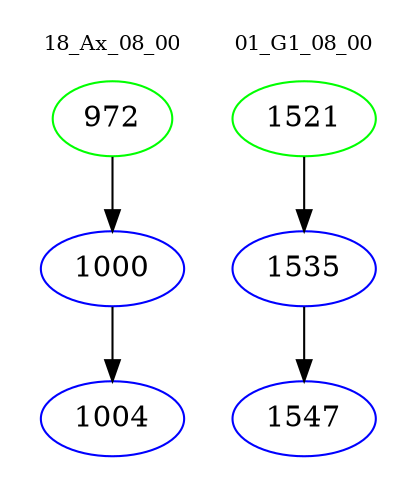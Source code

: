 digraph{
subgraph cluster_0 {
color = white
label = "18_Ax_08_00";
fontsize=10;
T0_972 [label="972", color="green"]
T0_972 -> T0_1000 [color="black"]
T0_1000 [label="1000", color="blue"]
T0_1000 -> T0_1004 [color="black"]
T0_1004 [label="1004", color="blue"]
}
subgraph cluster_1 {
color = white
label = "01_G1_08_00";
fontsize=10;
T1_1521 [label="1521", color="green"]
T1_1521 -> T1_1535 [color="black"]
T1_1535 [label="1535", color="blue"]
T1_1535 -> T1_1547 [color="black"]
T1_1547 [label="1547", color="blue"]
}
}
